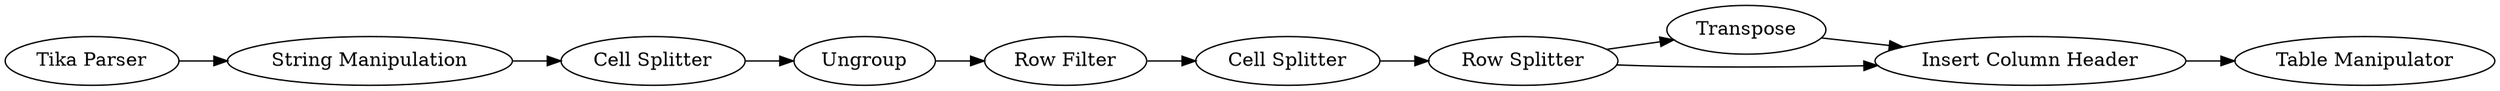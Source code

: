 digraph {
	1 [label="Tika Parser"]
	7 [label="Row Filter"]
	8 [label="Cell Splitter"]
	9 [label=Ungroup]
	10 [label="String Manipulation"]
	11 [label="Cell Splitter"]
	13 [label="Table Manipulator"]
	14 [label="Row Splitter"]
	15 [label=Transpose]
	16 [label="Insert Column Header"]
	1 -> 10
	7 -> 11
	8 -> 9
	9 -> 7
	10 -> 8
	11 -> 14
	14 -> 15
	14 -> 16
	15 -> 16
	16 -> 13
	rankdir=LR
}
